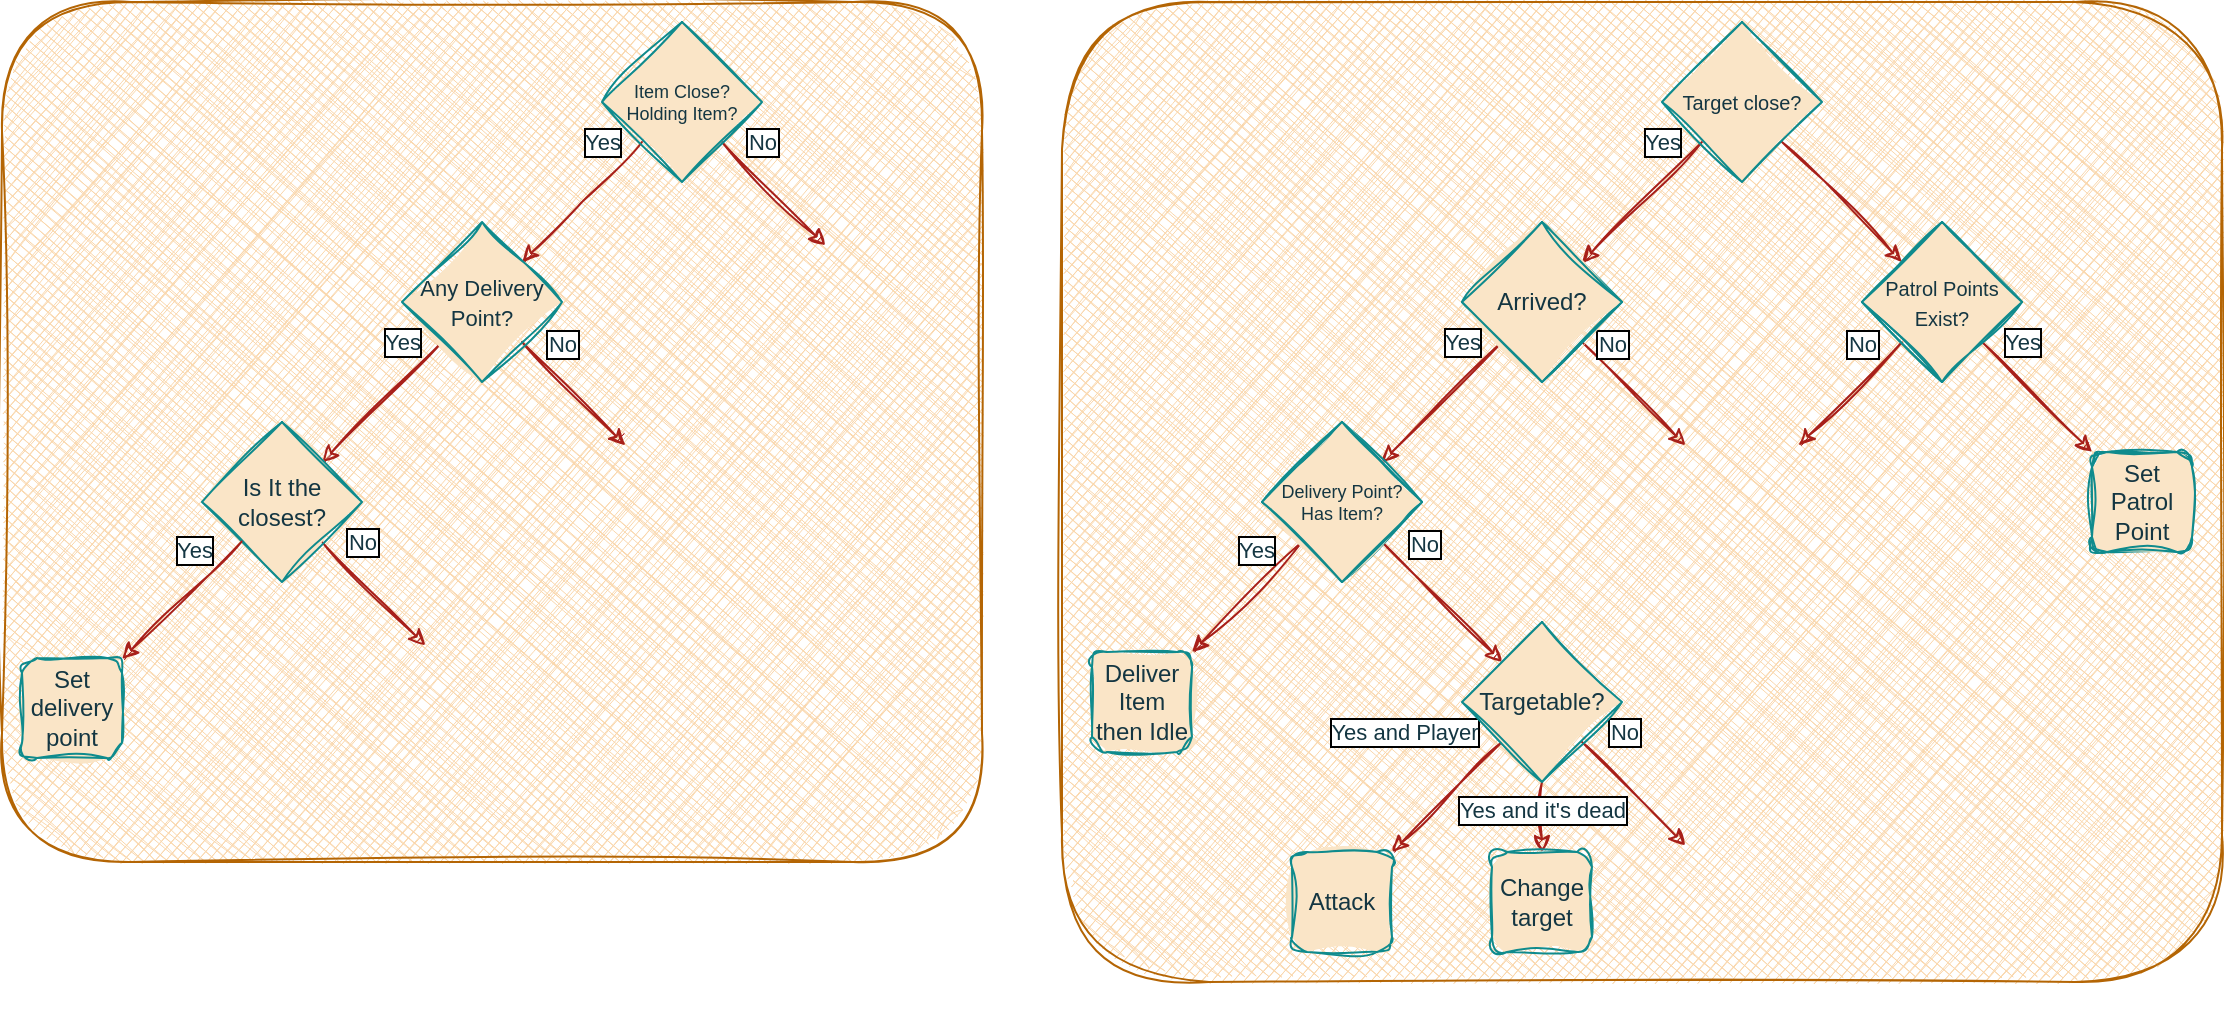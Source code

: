 <mxfile version="21.4.0" type="github">
  <diagram name="Page-1" id="PBjF0S1gfF1iQmg-wnNl">
    <mxGraphModel dx="1500" dy="769" grid="1" gridSize="10" guides="1" tooltips="1" connect="1" arrows="1" fold="1" page="1" pageScale="1" pageWidth="1169" pageHeight="827" math="0" shadow="0">
      <root>
        <mxCell id="0" />
        <mxCell id="1" parent="0" />
        <mxCell id="rl__5Bupo7yeQbn3KmcP-94" value="" style="rounded=1;whiteSpace=wrap;html=1;fillStyle=cross-hatch;sketch=1;curveFitting=1;jiggle=2;shadow=0;glass=0;fillColor=#fad7ac;strokeColor=#b46504;" vertex="1" parent="1">
          <mxGeometry x="550" y="10" width="580" height="490" as="geometry" />
        </mxCell>
        <mxCell id="rl__5Bupo7yeQbn3KmcP-93" value="" style="rounded=1;whiteSpace=wrap;html=1;fillStyle=cross-hatch;sketch=1;curveFitting=1;jiggle=2;shadow=0;glass=0;fillColor=#fad7ac;strokeColor=#b46504;" vertex="1" parent="1">
          <mxGeometry x="20" y="10" width="490" height="430" as="geometry" />
        </mxCell>
        <mxCell id="rl__5Bupo7yeQbn3KmcP-3" value="" style="rounded=0;orthogonalLoop=1;jettySize=auto;html=1;exitX=0;exitY=1;exitDx=0;exitDy=0;sketch=1;curveFitting=1;jiggle=2;labelBackgroundColor=none;strokeColor=#A8201A;fontColor=default;" edge="1" parent="1" source="rl__5Bupo7yeQbn3KmcP-1" target="rl__5Bupo7yeQbn3KmcP-2">
          <mxGeometry relative="1" as="geometry">
            <Array as="points">
              <mxPoint x="310" y="110" />
            </Array>
          </mxGeometry>
        </mxCell>
        <mxCell id="rl__5Bupo7yeQbn3KmcP-55" value="&lt;div&gt;Yes&lt;/div&gt;" style="edgeLabel;html=1;align=center;verticalAlign=middle;resizable=0;points=[];labelBackgroundColor=default;fontColor=#143642;labelBorderColor=default;" vertex="1" connectable="0" parent="rl__5Bupo7yeQbn3KmcP-3">
          <mxGeometry x="-0.137" relative="1" as="geometry">
            <mxPoint x="6" y="-26" as="offset" />
          </mxGeometry>
        </mxCell>
        <mxCell id="rl__5Bupo7yeQbn3KmcP-19" style="rounded=0;orthogonalLoop=1;jettySize=auto;html=1;exitX=1;exitY=1;exitDx=0;exitDy=0;sketch=1;curveFitting=1;jiggle=2;labelBackgroundColor=none;strokeColor=#A8201A;fontColor=default;" edge="1" parent="1" source="rl__5Bupo7yeQbn3KmcP-1" target="rl__5Bupo7yeQbn3KmcP-15">
          <mxGeometry relative="1" as="geometry" />
        </mxCell>
        <mxCell id="rl__5Bupo7yeQbn3KmcP-56" value="&lt;div&gt;No&lt;/div&gt;" style="edgeLabel;html=1;align=center;verticalAlign=middle;resizable=0;points=[];labelBackgroundColor=default;fontColor=#143642;labelBorderColor=default;" vertex="1" connectable="0" parent="rl__5Bupo7yeQbn3KmcP-19">
          <mxGeometry x="-0.285" relative="1" as="geometry">
            <mxPoint x="1" y="-19" as="offset" />
          </mxGeometry>
        </mxCell>
        <mxCell id="rl__5Bupo7yeQbn3KmcP-1" value="&lt;div style=&quot;font-size: 9px;&quot;&gt;&lt;font style=&quot;font-size: 9px;&quot;&gt;Item Close?&lt;/font&gt;&lt;/div&gt;&lt;div style=&quot;font-size: 9px;&quot;&gt;&lt;font style=&quot;font-size: 9px;&quot;&gt;Holding Item?&lt;br&gt;&lt;/font&gt;&lt;/div&gt;" style="rhombus;whiteSpace=wrap;html=1;fontSize=10;verticalAlign=middle;horizontal=1;sketch=1;curveFitting=1;jiggle=2;labelBackgroundColor=none;fillColor=#FAE5C7;strokeColor=#0F8B8D;fontColor=#143642;fillStyle=solid;" vertex="1" parent="1">
          <mxGeometry x="320" y="20" width="80" height="80" as="geometry" />
        </mxCell>
        <mxCell id="rl__5Bupo7yeQbn3KmcP-24" value="" style="rounded=0;orthogonalLoop=1;jettySize=auto;html=1;sketch=1;curveFitting=1;jiggle=2;labelBackgroundColor=none;strokeColor=#A8201A;fontColor=default;" edge="1" parent="1" source="rl__5Bupo7yeQbn3KmcP-2" target="rl__5Bupo7yeQbn3KmcP-23">
          <mxGeometry relative="1" as="geometry" />
        </mxCell>
        <mxCell id="rl__5Bupo7yeQbn3KmcP-57" value="&lt;div&gt;Yes&lt;/div&gt;" style="edgeLabel;html=1;align=center;verticalAlign=middle;resizable=0;points=[];labelBackgroundColor=default;fontColor=#143642;labelBorderColor=default;" vertex="1" connectable="0" parent="rl__5Bupo7yeQbn3KmcP-24">
          <mxGeometry x="-0.269" relative="1" as="geometry">
            <mxPoint x="2" y="-22" as="offset" />
          </mxGeometry>
        </mxCell>
        <mxCell id="rl__5Bupo7yeQbn3KmcP-26" style="rounded=0;orthogonalLoop=1;jettySize=auto;html=1;sketch=1;curveFitting=1;jiggle=2;labelBackgroundColor=none;strokeColor=#A8201A;fontColor=default;" edge="1" parent="1" source="rl__5Bupo7yeQbn3KmcP-2" target="rl__5Bupo7yeQbn3KmcP-25">
          <mxGeometry relative="1" as="geometry" />
        </mxCell>
        <mxCell id="rl__5Bupo7yeQbn3KmcP-58" value="&lt;div&gt;No&lt;/div&gt;" style="edgeLabel;html=1;align=center;verticalAlign=middle;resizable=0;points=[];labelBackgroundColor=default;fontColor=#143642;labelBorderColor=default;" vertex="1" connectable="0" parent="rl__5Bupo7yeQbn3KmcP-26">
          <mxGeometry x="-0.539" y="1" relative="1" as="geometry">
            <mxPoint x="7" y="-11" as="offset" />
          </mxGeometry>
        </mxCell>
        <mxCell id="rl__5Bupo7yeQbn3KmcP-2" value="&lt;font style=&quot;font-size: 11px;&quot;&gt;Any Delivery Point?&lt;/font&gt;" style="rhombus;whiteSpace=wrap;html=1;sketch=1;curveFitting=1;jiggle=2;labelBackgroundColor=none;fillColor=#FAE5C7;strokeColor=#0F8B8D;fontColor=#143642;fillStyle=solid;" vertex="1" parent="1">
          <mxGeometry x="220" y="120" width="80" height="80" as="geometry" />
        </mxCell>
        <mxCell id="rl__5Bupo7yeQbn3KmcP-15" value="" style="shape=image;html=1;verticalAlign=top;verticalLabelPosition=bottom;labelBackgroundColor=none;imageAspect=0;aspect=fixed;image=https://cdn0.iconfinder.com/data/icons/phosphor-fill-vol-4/256/spiral-fill-128.png;imageBackground=none;imageBorder=none;rotation=135;direction=north;fillColor=#FAE5C7;strokeColor=#0F8B8D;fontColor=#143642;" vertex="1" parent="1">
          <mxGeometry x="420" y="120" width="80" height="80" as="geometry" />
        </mxCell>
        <mxCell id="rl__5Bupo7yeQbn3KmcP-28" style="rounded=0;orthogonalLoop=1;jettySize=auto;html=1;sketch=1;curveFitting=1;jiggle=2;labelBackgroundColor=none;strokeColor=#A8201A;fontColor=default;" edge="1" parent="1" source="rl__5Bupo7yeQbn3KmcP-23" target="rl__5Bupo7yeQbn3KmcP-27">
          <mxGeometry relative="1" as="geometry" />
        </mxCell>
        <mxCell id="rl__5Bupo7yeQbn3KmcP-59" value="&lt;div&gt;No&lt;/div&gt;" style="edgeLabel;html=1;align=center;verticalAlign=middle;resizable=0;points=[];labelBackgroundColor=default;fontColor=#143642;labelBorderColor=default;" vertex="1" connectable="0" parent="rl__5Bupo7yeQbn3KmcP-28">
          <mxGeometry x="-0.539" y="-2" relative="1" as="geometry">
            <mxPoint x="9" y="-14" as="offset" />
          </mxGeometry>
        </mxCell>
        <mxCell id="rl__5Bupo7yeQbn3KmcP-23" value="Is It the closest?" style="rhombus;whiteSpace=wrap;html=1;sketch=1;curveFitting=1;jiggle=2;labelBackgroundColor=none;fillColor=#FAE5C7;strokeColor=#0F8B8D;fontColor=#143642;fillStyle=solid;" vertex="1" parent="1">
          <mxGeometry x="120" y="220" width="80" height="80" as="geometry" />
        </mxCell>
        <mxCell id="rl__5Bupo7yeQbn3KmcP-25" value="" style="shape=image;html=1;verticalAlign=top;verticalLabelPosition=bottom;labelBackgroundColor=none;imageAspect=0;aspect=fixed;image=https://cdn0.iconfinder.com/data/icons/phosphor-fill-vol-4/256/spiral-fill-128.png;imageBackground=none;imageBorder=none;rotation=135;direction=north;sketch=1;curveFitting=1;jiggle=2;fillColor=#FAE5C7;strokeColor=#0F8B8D;fontColor=#143642;" vertex="1" parent="1">
          <mxGeometry x="320" y="220" width="80" height="80" as="geometry" />
        </mxCell>
        <mxCell id="rl__5Bupo7yeQbn3KmcP-27" value="" style="shape=image;html=1;verticalAlign=top;verticalLabelPosition=bottom;labelBackgroundColor=none;imageAspect=0;aspect=fixed;image=https://cdn0.iconfinder.com/data/icons/phosphor-fill-vol-4/256/spiral-fill-128.png;imageBackground=none;imageBorder=none;rotation=135;direction=north;sketch=1;curveFitting=1;jiggle=2;fillColor=#FAE5C7;strokeColor=#0F8B8D;fontColor=#143642;" vertex="1" parent="1">
          <mxGeometry x="220" y="320" width="80" height="80" as="geometry" />
        </mxCell>
        <mxCell id="rl__5Bupo7yeQbn3KmcP-34" value="" style="rounded=0;orthogonalLoop=1;jettySize=auto;html=1;sketch=1;curveFitting=1;jiggle=2;labelBackgroundColor=none;strokeColor=#A8201A;fontColor=default;" edge="1" parent="1" source="rl__5Bupo7yeQbn3KmcP-23" target="rl__5Bupo7yeQbn3KmcP-33">
          <mxGeometry relative="1" as="geometry">
            <mxPoint x="140" y="280" as="sourcePoint" />
            <mxPoint x="80" y="320" as="targetPoint" />
          </mxGeometry>
        </mxCell>
        <mxCell id="rl__5Bupo7yeQbn3KmcP-60" value="Yes" style="edgeLabel;html=1;align=center;verticalAlign=middle;resizable=0;points=[];labelBackgroundColor=default;fontColor=#143642;labelBorderColor=default;" vertex="1" connectable="0" parent="rl__5Bupo7yeQbn3KmcP-34">
          <mxGeometry x="-0.285" y="1" relative="1" as="geometry">
            <mxPoint x="-3" y="-18" as="offset" />
          </mxGeometry>
        </mxCell>
        <mxCell id="rl__5Bupo7yeQbn3KmcP-33" value="&lt;div&gt;Set delivery point&lt;/div&gt;" style="rounded=1;whiteSpace=wrap;html=1;sketch=1;curveFitting=1;jiggle=2;labelBackgroundColor=none;fillColor=#FAE5C7;strokeColor=#0F8B8D;fontColor=#143642;fillStyle=solid;" vertex="1" parent="1">
          <mxGeometry x="30" y="338" width="50" height="50" as="geometry" />
        </mxCell>
        <mxCell id="rl__5Bupo7yeQbn3KmcP-37" value="" style="rounded=0;orthogonalLoop=1;jettySize=auto;html=1;exitX=0;exitY=1;exitDx=0;exitDy=0;sketch=1;curveFitting=1;jiggle=2;labelBackgroundColor=none;strokeColor=#A8201A;fontColor=default;" edge="1" parent="1" source="rl__5Bupo7yeQbn3KmcP-39" target="rl__5Bupo7yeQbn3KmcP-42">
          <mxGeometry relative="1" as="geometry" />
        </mxCell>
        <mxCell id="rl__5Bupo7yeQbn3KmcP-61" value="Yes" style="edgeLabel;html=1;align=center;verticalAlign=middle;resizable=0;points=[];labelBackgroundColor=default;fontColor=#143642;labelBorderColor=default;" vertex="1" connectable="0" parent="rl__5Bupo7yeQbn3KmcP-37">
          <mxGeometry x="-0.548" y="-2" relative="1" as="geometry">
            <mxPoint x="-5" y="-12" as="offset" />
          </mxGeometry>
        </mxCell>
        <mxCell id="rl__5Bupo7yeQbn3KmcP-38" style="rounded=0;orthogonalLoop=1;jettySize=auto;html=1;exitX=1;exitY=1;exitDx=0;exitDy=0;sketch=1;curveFitting=1;jiggle=2;labelBackgroundColor=none;strokeColor=#A8201A;fontColor=default;" edge="1" parent="1" source="rl__5Bupo7yeQbn3KmcP-39" target="rl__5Bupo7yeQbn3KmcP-85">
          <mxGeometry relative="1" as="geometry">
            <mxPoint x="961.716" y="131.716" as="targetPoint" />
          </mxGeometry>
        </mxCell>
        <mxCell id="rl__5Bupo7yeQbn3KmcP-39" value="Target close?" style="rhombus;whiteSpace=wrap;html=1;fontSize=10;verticalAlign=middle;horizontal=1;sketch=1;curveFitting=1;jiggle=2;labelBackgroundColor=none;fillColor=#FAE5C7;strokeColor=#0F8B8D;fontColor=#143642;fillStyle=solid;" vertex="1" parent="1">
          <mxGeometry x="850" y="20" width="80" height="80" as="geometry" />
        </mxCell>
        <mxCell id="rl__5Bupo7yeQbn3KmcP-40" value="" style="rounded=0;orthogonalLoop=1;jettySize=auto;html=1;sketch=1;curveFitting=1;jiggle=2;labelBackgroundColor=none;strokeColor=#A8201A;fontColor=default;" edge="1" parent="1" source="rl__5Bupo7yeQbn3KmcP-42" target="rl__5Bupo7yeQbn3KmcP-45">
          <mxGeometry relative="1" as="geometry" />
        </mxCell>
        <mxCell id="rl__5Bupo7yeQbn3KmcP-62" value="Yes" style="edgeLabel;html=1;align=center;verticalAlign=middle;resizable=0;points=[];labelBackgroundColor=default;fontColor=#143642;labelBorderColor=default;" vertex="1" connectable="0" parent="rl__5Bupo7yeQbn3KmcP-40">
          <mxGeometry x="-0.26" y="-1" relative="1" as="geometry">
            <mxPoint x="3" y="-22" as="offset" />
          </mxGeometry>
        </mxCell>
        <mxCell id="rl__5Bupo7yeQbn3KmcP-41" style="rounded=0;orthogonalLoop=1;jettySize=auto;html=1;sketch=1;curveFitting=1;jiggle=2;labelBackgroundColor=none;strokeColor=#A8201A;fontColor=default;" edge="1" parent="1" source="rl__5Bupo7yeQbn3KmcP-42" target="rl__5Bupo7yeQbn3KmcP-46">
          <mxGeometry relative="1" as="geometry" />
        </mxCell>
        <mxCell id="rl__5Bupo7yeQbn3KmcP-86" value="No" style="edgeLabel;html=1;align=center;verticalAlign=middle;resizable=0;points=[];labelBackgroundColor=default;fontColor=#143642;labelBorderColor=default;" vertex="1" connectable="0" parent="rl__5Bupo7yeQbn3KmcP-41">
          <mxGeometry x="-0.405" y="-1" relative="1" as="geometry">
            <mxPoint y="-16" as="offset" />
          </mxGeometry>
        </mxCell>
        <mxCell id="rl__5Bupo7yeQbn3KmcP-42" value="Arrived?" style="rhombus;whiteSpace=wrap;html=1;sketch=1;curveFitting=1;jiggle=2;labelBackgroundColor=none;fillColor=#FAE5C7;strokeColor=#0F8B8D;fontColor=#143642;" vertex="1" parent="1">
          <mxGeometry x="750" y="120" width="80" height="80" as="geometry" />
        </mxCell>
        <mxCell id="rl__5Bupo7yeQbn3KmcP-44" style="rounded=0;orthogonalLoop=1;jettySize=auto;html=1;endArrow=classic;endFill=1;sketch=1;curveFitting=1;jiggle=2;labelBackgroundColor=none;strokeColor=#A8201A;fontColor=default;" edge="1" parent="1" source="rl__5Bupo7yeQbn3KmcP-45" target="rl__5Bupo7yeQbn3KmcP-50">
          <mxGeometry relative="1" as="geometry">
            <mxPoint x="761.716" y="331.716" as="targetPoint" />
          </mxGeometry>
        </mxCell>
        <mxCell id="rl__5Bupo7yeQbn3KmcP-80" value="No" style="edgeLabel;html=1;align=center;verticalAlign=middle;resizable=0;points=[];labelBackgroundColor=default;fontColor=#143642;labelBorderColor=default;" vertex="1" connectable="0" parent="rl__5Bupo7yeQbn3KmcP-44">
          <mxGeometry x="-0.258" relative="1" as="geometry">
            <mxPoint x="-2" y="-22" as="offset" />
          </mxGeometry>
        </mxCell>
        <mxCell id="rl__5Bupo7yeQbn3KmcP-45" value="&lt;div style=&quot;font-size: 9px;&quot;&gt;&lt;font style=&quot;font-size: 9px;&quot;&gt;Delivery Point?&lt;/font&gt;&lt;/div&gt;&lt;div style=&quot;font-size: 9px;&quot;&gt;&lt;font style=&quot;font-size: 9px;&quot;&gt;Has Item?&lt;br&gt;&lt;/font&gt;&lt;/div&gt;" style="rhombus;whiteSpace=wrap;html=1;sketch=1;curveFitting=1;jiggle=2;labelBackgroundColor=none;fillColor=#FAE5C7;strokeColor=#0F8B8D;fontColor=#143642;" vertex="1" parent="1">
          <mxGeometry x="650" y="220" width="80" height="80" as="geometry" />
        </mxCell>
        <mxCell id="rl__5Bupo7yeQbn3KmcP-46" value="" style="shape=image;html=1;verticalAlign=top;verticalLabelPosition=bottom;labelBackgroundColor=none;imageAspect=0;aspect=fixed;image=https://cdn0.iconfinder.com/data/icons/phosphor-fill-vol-4/256/spiral-fill-128.png;imageBackground=none;imageBorder=none;rotation=135;direction=north;sketch=1;curveFitting=1;jiggle=2;fillColor=#FAE5C7;strokeColor=#0F8B8D;fontColor=#143642;" vertex="1" parent="1">
          <mxGeometry x="850" y="220" width="80" height="80" as="geometry" />
        </mxCell>
        <mxCell id="rl__5Bupo7yeQbn3KmcP-48" value="" style="rounded=0;orthogonalLoop=1;jettySize=auto;html=1;sketch=1;curveFitting=1;jiggle=2;labelBackgroundColor=none;strokeColor=#A8201A;fontColor=default;" edge="1" parent="1" source="rl__5Bupo7yeQbn3KmcP-45" target="rl__5Bupo7yeQbn3KmcP-49">
          <mxGeometry relative="1" as="geometry">
            <mxPoint x="670" y="280" as="sourcePoint" />
            <mxPoint x="610" y="320" as="targetPoint" />
          </mxGeometry>
        </mxCell>
        <mxCell id="rl__5Bupo7yeQbn3KmcP-54" value="&lt;div&gt;Yes&lt;/div&gt;" style="edgeLabel;html=1;align=center;verticalAlign=middle;resizable=0;points=[];labelBackgroundColor=default;fontColor=#143642;labelBorderColor=default;" vertex="1" connectable="0" parent="rl__5Bupo7yeQbn3KmcP-48">
          <mxGeometry x="-0.349" y="-2" relative="1" as="geometry">
            <mxPoint x="-4" y="-13" as="offset" />
          </mxGeometry>
        </mxCell>
        <mxCell id="rl__5Bupo7yeQbn3KmcP-49" value="Deliver Item then Idle" style="rounded=1;whiteSpace=wrap;html=1;sketch=1;curveFitting=1;jiggle=2;labelBackgroundColor=none;fillColor=#FAE5C7;strokeColor=#0F8B8D;fontColor=#143642;fillStyle=solid;" vertex="1" parent="1">
          <mxGeometry x="565" y="335" width="50" height="50" as="geometry" />
        </mxCell>
        <mxCell id="rl__5Bupo7yeQbn3KmcP-75" style="rounded=0;orthogonalLoop=1;jettySize=auto;html=1;exitX=0;exitY=1;exitDx=0;exitDy=0;sketch=1;curveFitting=1;jiggle=2;labelBackgroundColor=none;strokeColor=#A8201A;fontColor=default;" edge="1" parent="1" source="rl__5Bupo7yeQbn3KmcP-50" target="rl__5Bupo7yeQbn3KmcP-74">
          <mxGeometry relative="1" as="geometry" />
        </mxCell>
        <mxCell id="rl__5Bupo7yeQbn3KmcP-76" value="Yes and Player" style="edgeLabel;html=1;align=center;verticalAlign=middle;resizable=0;points=[];labelBackgroundColor=default;fontColor=#143642;labelBorderColor=default;" vertex="1" connectable="0" parent="rl__5Bupo7yeQbn3KmcP-75">
          <mxGeometry relative="1" as="geometry">
            <mxPoint x="-22" y="-33" as="offset" />
          </mxGeometry>
        </mxCell>
        <mxCell id="rl__5Bupo7yeQbn3KmcP-78" style="rounded=0;orthogonalLoop=1;jettySize=auto;html=1;sketch=1;curveFitting=1;jiggle=2;labelBackgroundColor=none;strokeColor=#A8201A;fontColor=default;" edge="1" parent="1" source="rl__5Bupo7yeQbn3KmcP-50" target="rl__5Bupo7yeQbn3KmcP-77">
          <mxGeometry relative="1" as="geometry" />
        </mxCell>
        <mxCell id="rl__5Bupo7yeQbn3KmcP-79" value="Yes and it&#39;s dead" style="edgeLabel;html=1;align=center;verticalAlign=middle;resizable=0;points=[];labelBackgroundColor=default;fontColor=#143642;labelBorderColor=default;" vertex="1" connectable="0" parent="rl__5Bupo7yeQbn3KmcP-78">
          <mxGeometry relative="1" as="geometry">
            <mxPoint y="-4" as="offset" />
          </mxGeometry>
        </mxCell>
        <mxCell id="rl__5Bupo7yeQbn3KmcP-83" style="rounded=0;orthogonalLoop=1;jettySize=auto;html=1;sketch=1;curveFitting=1;jiggle=2;labelBackgroundColor=none;strokeColor=#A8201A;fontColor=default;" edge="1" parent="1" source="rl__5Bupo7yeQbn3KmcP-50" target="rl__5Bupo7yeQbn3KmcP-82">
          <mxGeometry relative="1" as="geometry" />
        </mxCell>
        <mxCell id="rl__5Bupo7yeQbn3KmcP-84" value="&lt;div&gt;No&lt;/div&gt;" style="edgeLabel;html=1;align=center;verticalAlign=middle;resizable=0;points=[];labelBackgroundColor=default;fontColor=#143642;labelBorderColor=default;" vertex="1" connectable="0" parent="rl__5Bupo7yeQbn3KmcP-83">
          <mxGeometry x="-0.648" y="-1" relative="1" as="geometry">
            <mxPoint x="12" y="-15" as="offset" />
          </mxGeometry>
        </mxCell>
        <mxCell id="rl__5Bupo7yeQbn3KmcP-50" value="Targetable?" style="rhombus;whiteSpace=wrap;html=1;sketch=1;curveFitting=1;jiggle=2;labelBackgroundColor=none;fillColor=#FAE5C7;strokeColor=#0F8B8D;fontColor=#143642;fillStyle=solid;" vertex="1" parent="1">
          <mxGeometry x="750" y="320" width="80" height="80" as="geometry" />
        </mxCell>
        <mxCell id="rl__5Bupo7yeQbn3KmcP-74" value="Attack" style="rounded=1;whiteSpace=wrap;html=1;sketch=1;curveFitting=1;jiggle=2;labelBackgroundColor=none;fillColor=#FAE5C7;strokeColor=#0F8B8D;fontColor=#143642;fillStyle=solid;" vertex="1" parent="1">
          <mxGeometry x="665" y="435" width="50" height="50" as="geometry" />
        </mxCell>
        <mxCell id="rl__5Bupo7yeQbn3KmcP-77" value="Change target" style="rounded=1;whiteSpace=wrap;html=1;sketch=1;curveFitting=1;jiggle=2;labelBackgroundColor=none;fillColor=#FAE5C7;strokeColor=#0F8B8D;fontColor=#143642;fillStyle=solid;" vertex="1" parent="1">
          <mxGeometry x="765" y="435" width="50" height="50" as="geometry" />
        </mxCell>
        <mxCell id="rl__5Bupo7yeQbn3KmcP-82" value="" style="shape=image;html=1;verticalAlign=top;verticalLabelPosition=bottom;labelBackgroundColor=none;imageAspect=0;aspect=fixed;image=https://cdn0.iconfinder.com/data/icons/phosphor-fill-vol-4/256/spiral-fill-128.png;imageBackground=none;imageBorder=none;rotation=135;direction=north;sketch=1;curveFitting=1;jiggle=2;fillColor=#FAE5C7;strokeColor=#0F8B8D;fontColor=#143642;" vertex="1" parent="1">
          <mxGeometry x="850" y="420" width="80" height="80" as="geometry" />
        </mxCell>
        <mxCell id="rl__5Bupo7yeQbn3KmcP-87" style="rounded=0;orthogonalLoop=1;jettySize=auto;html=1;sketch=1;curveFitting=1;jiggle=2;labelBackgroundColor=none;strokeColor=#A8201A;fontColor=default;" edge="1" parent="1" source="rl__5Bupo7yeQbn3KmcP-85" target="rl__5Bupo7yeQbn3KmcP-46">
          <mxGeometry relative="1" as="geometry" />
        </mxCell>
        <mxCell id="rl__5Bupo7yeQbn3KmcP-88" value="No" style="edgeLabel;html=1;align=center;verticalAlign=middle;resizable=0;points=[];labelBackgroundColor=default;fontColor=#143642;labelBorderColor=default;" vertex="1" connectable="0" parent="rl__5Bupo7yeQbn3KmcP-87">
          <mxGeometry x="-0.359" y="1" relative="1" as="geometry">
            <mxPoint x="-4" y="-17" as="offset" />
          </mxGeometry>
        </mxCell>
        <mxCell id="rl__5Bupo7yeQbn3KmcP-90" style="rounded=0;orthogonalLoop=1;jettySize=auto;html=1;exitX=1;exitY=1;exitDx=0;exitDy=0;sketch=1;curveFitting=1;jiggle=2;labelBackgroundColor=none;strokeColor=#A8201A;fontColor=default;" edge="1" parent="1" source="rl__5Bupo7yeQbn3KmcP-85" target="rl__5Bupo7yeQbn3KmcP-91">
          <mxGeometry relative="1" as="geometry">
            <mxPoint x="1070" y="240" as="targetPoint" />
          </mxGeometry>
        </mxCell>
        <mxCell id="rl__5Bupo7yeQbn3KmcP-92" value="Yes" style="edgeLabel;html=1;align=center;verticalAlign=middle;resizable=0;points=[];labelBackgroundColor=default;fontColor=#143642;labelBorderColor=default;" vertex="1" connectable="0" parent="rl__5Bupo7yeQbn3KmcP-90">
          <mxGeometry x="-0.52" y="-3" relative="1" as="geometry">
            <mxPoint x="9" y="-15" as="offset" />
          </mxGeometry>
        </mxCell>
        <mxCell id="rl__5Bupo7yeQbn3KmcP-85" value="&lt;div align=&quot;center&quot;&gt;&lt;font style=&quot;font-size: 10px;&quot;&gt;Patrol Points Exist?&lt;/font&gt;&lt;/div&gt;" style="rhombus;whiteSpace=wrap;html=1;align=center;sketch=1;curveFitting=1;jiggle=2;labelBackgroundColor=none;fillColor=#FAE5C7;strokeColor=#0F8B8D;fontColor=#143642;" vertex="1" parent="1">
          <mxGeometry x="950" y="120" width="80" height="80" as="geometry" />
        </mxCell>
        <mxCell id="rl__5Bupo7yeQbn3KmcP-91" value="Set Patrol Point" style="rounded=1;whiteSpace=wrap;html=1;sketch=1;curveFitting=1;jiggle=2;labelBackgroundColor=none;fillColor=#FAE5C7;strokeColor=#0F8B8D;fontColor=#143642;" vertex="1" parent="1">
          <mxGeometry x="1065" y="235" width="50" height="50" as="geometry" />
        </mxCell>
        <mxCell id="rl__5Bupo7yeQbn3KmcP-95" value="&lt;div align=&quot;center&quot;&gt;&lt;font style=&quot;font-size: 10px;&quot;&gt;Patrol Points Exist?&lt;/font&gt;&lt;/div&gt;" style="rhombus;whiteSpace=wrap;html=1;align=center;sketch=1;curveFitting=1;jiggle=2;labelBackgroundColor=none;fillColor=#FAE5C7;strokeColor=#0F8B8D;fontColor=#143642;fillStyle=solid;" vertex="1" parent="1">
          <mxGeometry x="950" y="120" width="80" height="80" as="geometry" />
        </mxCell>
        <mxCell id="rl__5Bupo7yeQbn3KmcP-96" value="Arrived?" style="rhombus;whiteSpace=wrap;html=1;sketch=1;curveFitting=1;jiggle=2;labelBackgroundColor=none;fillColor=#FAE5C7;strokeColor=#0F8B8D;fontColor=#143642;fillStyle=solid;" vertex="1" parent="1">
          <mxGeometry x="750" y="120" width="80" height="80" as="geometry" />
        </mxCell>
        <mxCell id="rl__5Bupo7yeQbn3KmcP-97" value="Set Patrol Point" style="rounded=1;whiteSpace=wrap;html=1;sketch=1;curveFitting=1;jiggle=2;labelBackgroundColor=none;fillColor=#FAE5C7;strokeColor=#0F8B8D;fontColor=#143642;fillStyle=solid;" vertex="1" parent="1">
          <mxGeometry x="1065" y="235" width="50" height="50" as="geometry" />
        </mxCell>
        <mxCell id="rl__5Bupo7yeQbn3KmcP-98" value="&lt;div style=&quot;font-size: 9px;&quot;&gt;&lt;font style=&quot;font-size: 9px;&quot;&gt;Delivery Point?&lt;/font&gt;&lt;/div&gt;&lt;div style=&quot;font-size: 9px;&quot;&gt;&lt;font style=&quot;font-size: 9px;&quot;&gt;Has Item?&lt;br&gt;&lt;/font&gt;&lt;/div&gt;" style="rhombus;whiteSpace=wrap;html=1;sketch=1;curveFitting=1;jiggle=2;labelBackgroundColor=none;fillColor=#FAE5C7;strokeColor=#0F8B8D;fontColor=#143642;fillStyle=solid;" vertex="1" parent="1">
          <mxGeometry x="650" y="220" width="80" height="80" as="geometry" />
        </mxCell>
      </root>
    </mxGraphModel>
  </diagram>
</mxfile>
